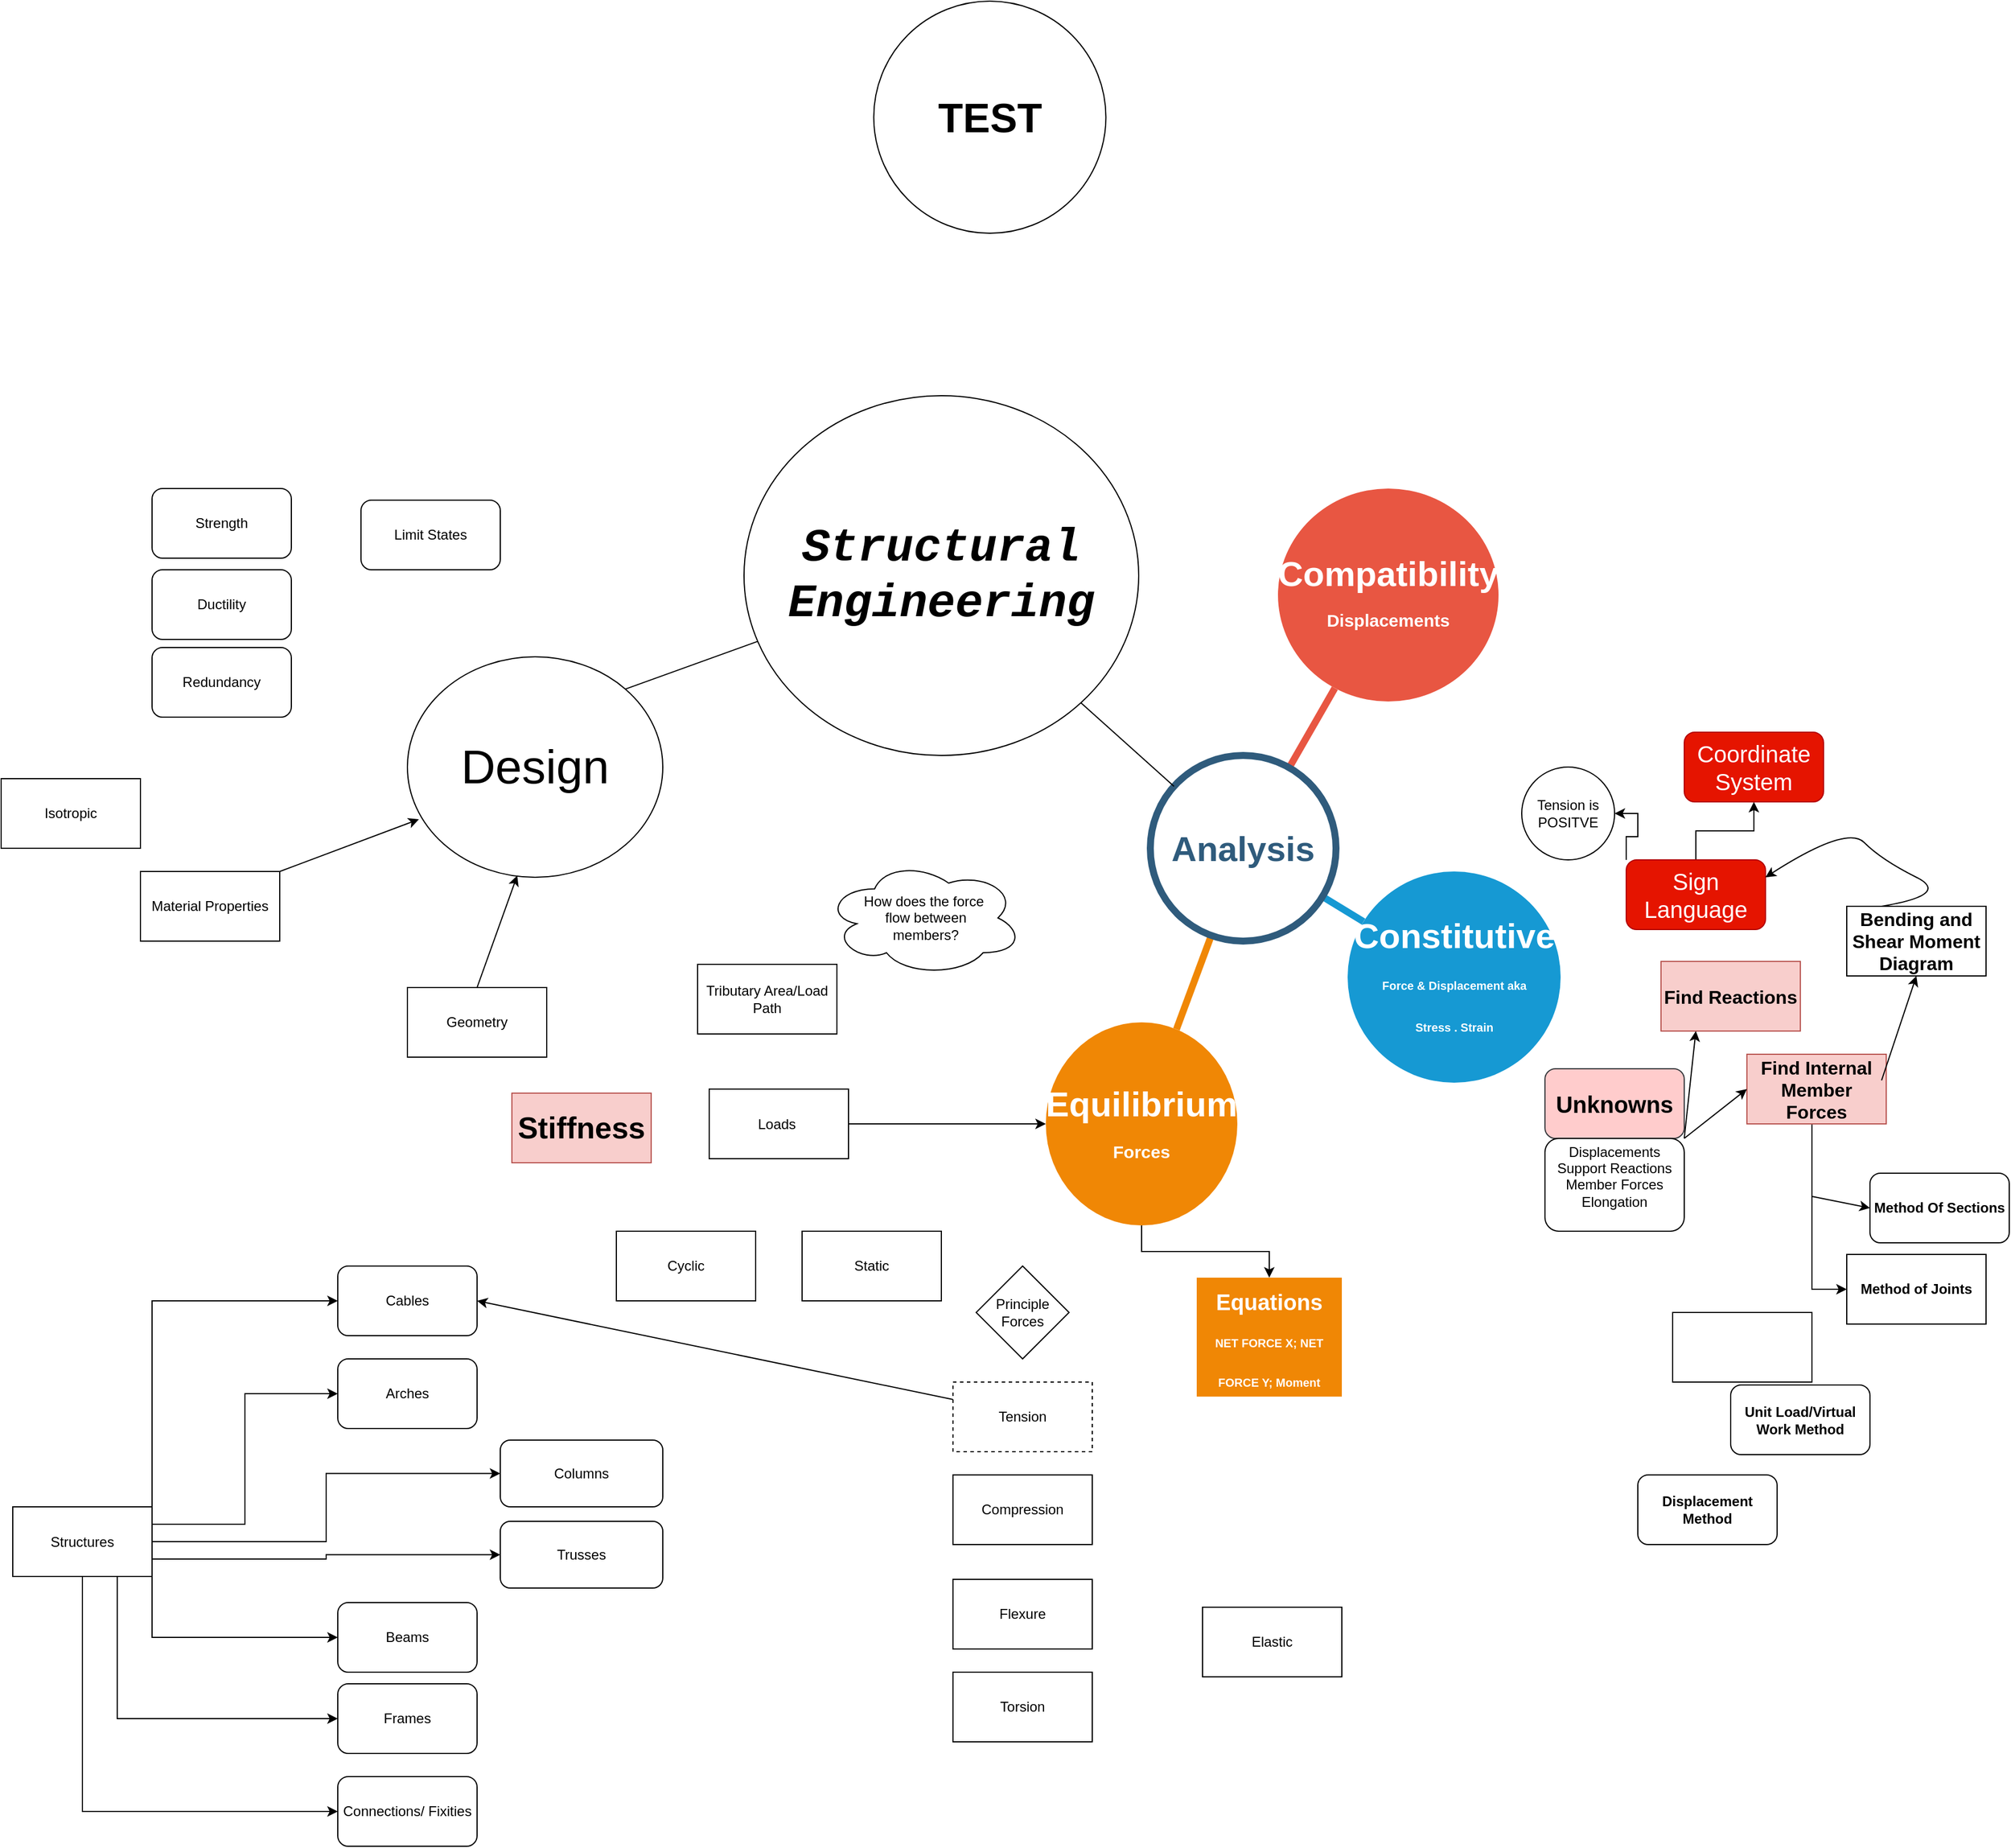 <mxfile version="26.0.11">
  <diagram id="6a731a19-8d31-9384-78a2-239565b7b9f0" name="Page-1">
    <mxGraphModel dx="1434" dy="751" grid="1" gridSize="10" guides="1" tooltips="1" connect="1" arrows="1" fold="1" page="1" pageScale="1" pageWidth="1169" pageHeight="827" background="none" math="0" shadow="0">
      <root>
        <mxCell id="0" />
        <mxCell id="1" parent="0" />
        <mxCell id="1350" value="Constitutive&lt;div&gt;&lt;font size=&quot;1&quot;&gt;Force &amp;amp; Displacement aka&lt;/font&gt;&lt;/div&gt;&lt;div&gt;&lt;font size=&quot;1&quot;&gt;Stress . Strain&lt;/font&gt;&lt;/div&gt;" style="ellipse;whiteSpace=wrap;html=1;shadow=0;fontFamily=Helvetica;fontSize=30;fontColor=#FFFFFF;align=center;strokeWidth=3;fillColor=#1699D3;strokeColor=none;fontStyle=1" parent="1" vertex="1">
          <mxGeometry x="1290" y="1020" width="183.5" height="182" as="geometry" />
        </mxCell>
        <mxCell id="1352" value="Compatibility&lt;div style=&quot;line-height: 110%;&quot;&gt;&lt;font style=&quot;font-size: 15px;&quot;&gt;Displacements&lt;/font&gt;&lt;/div&gt;" style="ellipse;whiteSpace=wrap;html=1;shadow=0;fontFamily=Helvetica;fontSize=30;fontColor=#FFFFFF;align=center;strokeWidth=3;fillColor=#E85642;strokeColor=none;fontStyle=1" parent="1" vertex="1">
          <mxGeometry x="1230" y="690" width="190" height="183.5" as="geometry" />
        </mxCell>
        <mxCell id="tunzIx4tNhsC5PCZ-3-s-1543" value="" style="edgeStyle=orthogonalEdgeStyle;rounded=0;orthogonalLoop=1;jettySize=auto;html=1;" parent="1" source="1355" target="tunzIx4tNhsC5PCZ-3-s-1542" edge="1">
          <mxGeometry relative="1" as="geometry" />
        </mxCell>
        <mxCell id="1355" value="Equilibrium&lt;div&gt;&lt;font style=&quot;font-size: 15px;&quot;&gt;Forces&lt;/font&gt;&lt;/div&gt;" style="ellipse;whiteSpace=wrap;html=1;shadow=0;fontFamily=Helvetica;fontSize=30;fontColor=#FFFFFF;align=center;strokeWidth=3;fillColor=#F08705;strokeColor=none;fontStyle=1" parent="1" vertex="1">
          <mxGeometry x="1030" y="1150" width="165" height="175" as="geometry" />
        </mxCell>
        <mxCell id="1359" style="endArrow=none;strokeWidth=6;strokeColor=#1699D3;html=1;" parent="1" source="1515" target="1350" edge="1">
          <mxGeometry relative="1" as="geometry" />
        </mxCell>
        <mxCell id="1361" style="endArrow=none;strokeWidth=6;strokeColor=#E85642;html=1;" parent="1" source="1515" target="1352" edge="1">
          <mxGeometry relative="1" as="geometry" />
        </mxCell>
        <mxCell id="1365" value="" style="edgeStyle=none;endArrow=none;strokeWidth=6;strokeColor=#F08705;html=1;" parent="1" source="1515" target="1355" edge="1">
          <mxGeometry x="181" y="226.5" width="100" height="100" as="geometry">
            <mxPoint x="181" y="326.5" as="sourcePoint" />
            <mxPoint x="281" y="226.5" as="targetPoint" />
          </mxGeometry>
        </mxCell>
        <mxCell id="1515" value="Analysis" style="ellipse;whiteSpace=wrap;html=1;shadow=0;fontFamily=Helvetica;fontSize=30;fontColor=#2F5B7C;align=center;strokeColor=#2F5B7C;strokeWidth=6;fillColor=#FFFFFF;fontStyle=1;gradientColor=none;" parent="1" vertex="1">
          <mxGeometry x="1120" y="920" width="160" height="160" as="geometry" />
        </mxCell>
        <mxCell id="tunzIx4tNhsC5PCZ-3-s-1542" value="&lt;font style=&quot;font-size: 19px;&quot;&gt;Equations&lt;/font&gt;&lt;div style=&quot;line-height: 90%;&quot;&gt;&lt;font style=&quot;font-size: 10px;&quot;&gt;NET FORCE X; NET FORCE Y; Moment&lt;/font&gt;&lt;/div&gt;" style="whiteSpace=wrap;html=1;fontSize=30;fillColor=#F08705;strokeColor=none;fontColor=#FFFFFF;shadow=0;strokeWidth=3;fontStyle=1;" parent="1" vertex="1">
          <mxGeometry x="1160" y="1370" width="125" height="102.5" as="geometry" />
        </mxCell>
        <mxCell id="tunzIx4tNhsC5PCZ-3-s-1552" value="" style="edgeStyle=orthogonalEdgeStyle;rounded=0;orthogonalLoop=1;jettySize=auto;html=1;" parent="1" source="tunzIx4tNhsC5PCZ-3-s-1549" target="tunzIx4tNhsC5PCZ-3-s-1551" edge="1">
          <mxGeometry relative="1" as="geometry" />
        </mxCell>
        <mxCell id="tunzIx4tNhsC5PCZ-3-s-1553" style="edgeStyle=orthogonalEdgeStyle;rounded=0;orthogonalLoop=1;jettySize=auto;html=1;exitX=0;exitY=0;exitDx=0;exitDy=0;" parent="1" source="tunzIx4tNhsC5PCZ-3-s-1549" target="tunzIx4tNhsC5PCZ-3-s-1554" edge="1">
          <mxGeometry relative="1" as="geometry">
            <mxPoint x="1480" y="970" as="targetPoint" />
          </mxGeometry>
        </mxCell>
        <mxCell id="tunzIx4tNhsC5PCZ-3-s-1549" value="Sign Language" style="rounded=1;whiteSpace=wrap;html=1;fillColor=#e51400;fontColor=#ffffff;strokeColor=#B20000;fontSize=20;" parent="1" vertex="1">
          <mxGeometry x="1530" y="1010" width="120" height="60" as="geometry" />
        </mxCell>
        <mxCell id="tunzIx4tNhsC5PCZ-3-s-1551" value="Coordinate System" style="rounded=1;whiteSpace=wrap;html=1;fillColor=#e51400;fontColor=#ffffff;strokeColor=#B20000;fontSize=20;" parent="1" vertex="1">
          <mxGeometry x="1580" y="900" width="120" height="60" as="geometry" />
        </mxCell>
        <mxCell id="tunzIx4tNhsC5PCZ-3-s-1554" value="Tension is POSITVE" style="ellipse;whiteSpace=wrap;html=1;aspect=fixed;" parent="1" vertex="1">
          <mxGeometry x="1440" y="930" width="80" height="80" as="geometry" />
        </mxCell>
        <mxCell id="tunzIx4tNhsC5PCZ-3-s-1556" value="&lt;font style=&quot;font-size: 20px;&quot;&gt;Unknowns&lt;/font&gt;" style="rounded=1;whiteSpace=wrap;html=1;fontStyle=1;fillColor=#ffcccc;strokeColor=#36393d;" parent="1" vertex="1">
          <mxGeometry x="1460" y="1190" width="120" height="60" as="geometry" />
        </mxCell>
        <mxCell id="tunzIx4tNhsC5PCZ-3-s-1557" value="Displacements&lt;div&gt;Support Reactions&lt;/div&gt;&lt;div&gt;Member Forces&lt;/div&gt;&lt;div&gt;Elongation&lt;/div&gt;&lt;div&gt;&lt;br&gt;&lt;/div&gt;" style="rounded=1;whiteSpace=wrap;html=1;" parent="1" vertex="1">
          <mxGeometry x="1460" y="1250" width="120" height="80" as="geometry" />
        </mxCell>
        <mxCell id="tunzIx4tNhsC5PCZ-3-s-1558" value="Unit Load/Virtual Work Method" style="rounded=1;whiteSpace=wrap;html=1;fontStyle=1" parent="1" vertex="1">
          <mxGeometry x="1620" y="1462.5" width="120" height="60" as="geometry" />
        </mxCell>
        <mxCell id="tunzIx4tNhsC5PCZ-3-s-1559" value="Displacement Method" style="rounded=1;whiteSpace=wrap;html=1;fontStyle=1" parent="1" vertex="1">
          <mxGeometry x="1540" y="1540" width="120" height="60" as="geometry" />
        </mxCell>
        <mxCell id="tunzIx4tNhsC5PCZ-3-s-1560" value="Method Of Sections" style="rounded=1;whiteSpace=wrap;html=1;fontStyle=1" parent="1" vertex="1">
          <mxGeometry x="1740" y="1280" width="120" height="60" as="geometry" />
        </mxCell>
        <mxCell id="tunzIx4tNhsC5PCZ-3-s-1561" value="Method of Joints" style="rounded=0;whiteSpace=wrap;html=1;fontStyle=1" parent="1" vertex="1">
          <mxGeometry x="1720" y="1350" width="120" height="60" as="geometry" />
        </mxCell>
        <mxCell id="tunzIx4tNhsC5PCZ-3-s-1562" value="&lt;font face=&quot;Courier New&quot; style=&quot;font-size: 40px;&quot;&gt;&lt;b style=&quot;&quot;&gt;&lt;i style=&quot;&quot;&gt;Structural Engineering&lt;/i&gt;&lt;/b&gt;&lt;/font&gt;" style="ellipse;whiteSpace=wrap;html=1;" parent="1" vertex="1">
          <mxGeometry x="770" y="610" width="340" height="310" as="geometry" />
        </mxCell>
        <mxCell id="tunzIx4tNhsC5PCZ-3-s-1564" value="" style="endArrow=none;html=1;rounded=0;entryX=1;entryY=1;entryDx=0;entryDy=0;" parent="1" source="1515" target="tunzIx4tNhsC5PCZ-3-s-1562" edge="1">
          <mxGeometry width="50" height="50" relative="1" as="geometry">
            <mxPoint x="860" y="880" as="sourcePoint" />
            <mxPoint x="910" y="830" as="targetPoint" />
          </mxGeometry>
        </mxCell>
        <mxCell id="tunzIx4tNhsC5PCZ-3-s-1565" value="" style="endArrow=none;html=1;rounded=0;exitX=1;exitY=0;exitDx=0;exitDy=0;" parent="1" source="tunzIx4tNhsC5PCZ-3-s-1566" target="tunzIx4tNhsC5PCZ-3-s-1562" edge="1">
          <mxGeometry width="50" height="50" relative="1" as="geometry">
            <mxPoint x="650" y="960" as="sourcePoint" />
            <mxPoint x="1030" y="900" as="targetPoint" />
          </mxGeometry>
        </mxCell>
        <mxCell id="tunzIx4tNhsC5PCZ-3-s-1566" value="&lt;font style=&quot;font-size: 41px;&quot;&gt;Design&lt;/font&gt;" style="ellipse;whiteSpace=wrap;html=1;" parent="1" vertex="1">
          <mxGeometry x="480" y="835" width="220" height="190" as="geometry" />
        </mxCell>
        <mxCell id="tunzIx4tNhsC5PCZ-3-s-1567" value="&lt;b&gt;&lt;font style=&quot;font-size: 35px;&quot;&gt;TEST&lt;/font&gt;&lt;/b&gt;" style="ellipse;whiteSpace=wrap;html=1;" parent="1" vertex="1">
          <mxGeometry x="881.75" y="270" width="200" height="200" as="geometry" />
        </mxCell>
        <mxCell id="tunzIx4tNhsC5PCZ-3-s-1572" value="Find Reactions" style="rounded=0;whiteSpace=wrap;html=1;fillColor=#f8cecc;strokeColor=#b85450;fontStyle=1;fontSize=16;" parent="1" vertex="1">
          <mxGeometry x="1560" y="1097.5" width="120" height="60" as="geometry" />
        </mxCell>
        <mxCell id="tunzIx4tNhsC5PCZ-3-s-1574" value="" style="edgeStyle=orthogonalEdgeStyle;rounded=0;orthogonalLoop=1;jettySize=auto;html=1;" parent="1" source="tunzIx4tNhsC5PCZ-3-s-1573" target="tunzIx4tNhsC5PCZ-3-s-1561" edge="1">
          <mxGeometry relative="1" as="geometry">
            <Array as="points">
              <mxPoint x="1690" y="1380" />
            </Array>
          </mxGeometry>
        </mxCell>
        <mxCell id="tunzIx4tNhsC5PCZ-3-s-1573" value="Find Internal Member Forces" style="rounded=0;whiteSpace=wrap;html=1;fillColor=#f8cecc;strokeColor=#b85450;fontStyle=1;fontSize=16;" parent="1" vertex="1">
          <mxGeometry x="1634" y="1177.5" width="120" height="60" as="geometry" />
        </mxCell>
        <mxCell id="tunzIx4tNhsC5PCZ-3-s-1575" value="" style="endArrow=classic;html=1;rounded=0;entryX=0;entryY=0.5;entryDx=0;entryDy=0;" parent="1" target="tunzIx4tNhsC5PCZ-3-s-1560" edge="1">
          <mxGeometry width="50" height="50" relative="1" as="geometry">
            <mxPoint x="1690" y="1300" as="sourcePoint" />
            <mxPoint x="1730" y="1310" as="targetPoint" />
          </mxGeometry>
        </mxCell>
        <mxCell id="tunzIx4tNhsC5PCZ-3-s-1576" value="" style="endArrow=classic;html=1;rounded=0;exitX=0.5;exitY=1;exitDx=0;exitDy=0;entryX=0.5;entryY=0;entryDx=0;entryDy=0;" parent="1" source="tunzIx4tNhsC5PCZ-3-s-1556" target="tunzIx4tNhsC5PCZ-3-s-1557" edge="1">
          <mxGeometry width="50" height="50" relative="1" as="geometry">
            <mxPoint x="1510" y="1250" as="sourcePoint" />
            <mxPoint x="1560" y="1200" as="targetPoint" />
          </mxGeometry>
        </mxCell>
        <mxCell id="tunzIx4tNhsC5PCZ-3-s-1577" value="" style="endArrow=classic;html=1;rounded=0;entryX=0.25;entryY=1;entryDx=0;entryDy=0;exitX=1;exitY=0;exitDx=0;exitDy=0;" parent="1" source="tunzIx4tNhsC5PCZ-3-s-1557" target="tunzIx4tNhsC5PCZ-3-s-1572" edge="1">
          <mxGeometry width="50" height="50" relative="1" as="geometry">
            <mxPoint x="1570" y="1260" as="sourcePoint" />
            <mxPoint x="1570" y="1250" as="targetPoint" />
          </mxGeometry>
        </mxCell>
        <mxCell id="tunzIx4tNhsC5PCZ-3-s-1578" value="" style="endArrow=classic;html=1;rounded=0;entryX=0;entryY=0.5;entryDx=0;entryDy=0;exitX=1;exitY=0;exitDx=0;exitDy=0;" parent="1" source="tunzIx4tNhsC5PCZ-3-s-1557" target="tunzIx4tNhsC5PCZ-3-s-1573" edge="1">
          <mxGeometry width="50" height="50" relative="1" as="geometry">
            <mxPoint x="1590" y="1260" as="sourcePoint" />
            <mxPoint x="1570" y="1250" as="targetPoint" />
          </mxGeometry>
        </mxCell>
        <mxCell id="tunzIx4tNhsC5PCZ-3-s-1579" value="" style="endArrow=classic;html=1;rounded=0;" parent="1" edge="1">
          <mxGeometry width="50" height="50" relative="1" as="geometry">
            <mxPoint x="1750" y="1200" as="sourcePoint" />
            <mxPoint x="1780" y="1110" as="targetPoint" />
          </mxGeometry>
        </mxCell>
        <mxCell id="tunzIx4tNhsC5PCZ-3-s-1580" value="&lt;b&gt;&lt;font style=&quot;font-size: 16px;&quot;&gt;Bending and Shear Moment Diagram&lt;/font&gt;&lt;/b&gt;" style="rounded=0;whiteSpace=wrap;html=1;" parent="1" vertex="1">
          <mxGeometry x="1720" y="1050" width="120" height="60" as="geometry" />
        </mxCell>
        <mxCell id="tunzIx4tNhsC5PCZ-3-s-1582" value="" style="curved=1;endArrow=classic;html=1;rounded=0;entryX=1;entryY=0.25;entryDx=0;entryDy=0;exitX=0.25;exitY=0;exitDx=0;exitDy=0;" parent="1" source="tunzIx4tNhsC5PCZ-3-s-1580" target="tunzIx4tNhsC5PCZ-3-s-1549" edge="1">
          <mxGeometry width="50" height="50" relative="1" as="geometry">
            <mxPoint x="1760" y="1040" as="sourcePoint" />
            <mxPoint x="1810" y="990" as="targetPoint" />
            <Array as="points">
              <mxPoint x="1810" y="1040" />
              <mxPoint x="1750" y="1010" />
              <mxPoint x="1720" y="980" />
            </Array>
          </mxGeometry>
        </mxCell>
        <mxCell id="tunzIx4tNhsC5PCZ-3-s-1583" value="" style="rounded=0;whiteSpace=wrap;html=1;" parent="1" vertex="1">
          <mxGeometry x="1570" y="1400" width="120" height="60" as="geometry" />
        </mxCell>
        <mxCell id="hRcAGuIF9GtKOeHrfG8j-1520" style="rounded=0;orthogonalLoop=1;jettySize=auto;html=1;exitX=0.5;exitY=0;exitDx=0;exitDy=0;entryX=0.43;entryY=0.992;entryDx=0;entryDy=0;elbow=vertical;entryPerimeter=0;" parent="1" source="hRcAGuIF9GtKOeHrfG8j-1515" target="tunzIx4tNhsC5PCZ-3-s-1566" edge="1">
          <mxGeometry relative="1" as="geometry" />
        </mxCell>
        <mxCell id="hRcAGuIF9GtKOeHrfG8j-1515" value="Geometry" style="whiteSpace=wrap;html=1;" parent="1" vertex="1">
          <mxGeometry x="480" y="1120" width="120" height="60" as="geometry" />
        </mxCell>
        <mxCell id="hRcAGuIF9GtKOeHrfG8j-1516" value="Material Properties" style="whiteSpace=wrap;html=1;" parent="1" vertex="1">
          <mxGeometry x="250" y="1020" width="120" height="60" as="geometry" />
        </mxCell>
        <mxCell id="hRcAGuIF9GtKOeHrfG8j-1522" style="edgeStyle=orthogonalEdgeStyle;rounded=0;orthogonalLoop=1;jettySize=auto;html=1;exitX=1;exitY=0.5;exitDx=0;exitDy=0;" parent="1" source="hRcAGuIF9GtKOeHrfG8j-1517" target="1355" edge="1">
          <mxGeometry relative="1" as="geometry" />
        </mxCell>
        <mxCell id="hRcAGuIF9GtKOeHrfG8j-1517" value="Loads&amp;nbsp;" style="whiteSpace=wrap;html=1;" parent="1" vertex="1">
          <mxGeometry x="740" y="1207.5" width="120" height="60" as="geometry" />
        </mxCell>
        <mxCell id="hRcAGuIF9GtKOeHrfG8j-1518" value="Cyclic" style="whiteSpace=wrap;html=1;" parent="1" vertex="1">
          <mxGeometry x="660" y="1330" width="120" height="60" as="geometry" />
        </mxCell>
        <mxCell id="hRcAGuIF9GtKOeHrfG8j-1519" value="Static" style="whiteSpace=wrap;html=1;" parent="1" vertex="1">
          <mxGeometry x="820" y="1330" width="120" height="60" as="geometry" />
        </mxCell>
        <mxCell id="hRcAGuIF9GtKOeHrfG8j-1521" style="rounded=0;orthogonalLoop=1;jettySize=auto;html=1;exitX=1;exitY=0;exitDx=0;exitDy=0;entryX=0.045;entryY=0.737;entryDx=0;entryDy=0;entryPerimeter=0;" parent="1" source="hRcAGuIF9GtKOeHrfG8j-1516" target="tunzIx4tNhsC5PCZ-3-s-1566" edge="1">
          <mxGeometry relative="1" as="geometry" />
        </mxCell>
        <mxCell id="hRcAGuIF9GtKOeHrfG8j-1554" style="rounded=0;orthogonalLoop=1;jettySize=auto;html=1;exitX=0;exitY=0.25;exitDx=0;exitDy=0;entryX=1;entryY=0.5;entryDx=0;entryDy=0;" parent="1" source="hRcAGuIF9GtKOeHrfG8j-1524" target="hRcAGuIF9GtKOeHrfG8j-1529" edge="1">
          <mxGeometry relative="1" as="geometry" />
        </mxCell>
        <mxCell id="hRcAGuIF9GtKOeHrfG8j-1524" value="Tension" style="whiteSpace=wrap;html=1;dashed=1;" parent="1" vertex="1">
          <mxGeometry x="950" y="1460" width="120" height="60" as="geometry" />
        </mxCell>
        <mxCell id="hRcAGuIF9GtKOeHrfG8j-1525" value="Compression" style="whiteSpace=wrap;html=1;" parent="1" vertex="1">
          <mxGeometry x="950" y="1540" width="120" height="60" as="geometry" />
        </mxCell>
        <mxCell id="hRcAGuIF9GtKOeHrfG8j-1526" value="Flexure" style="whiteSpace=wrap;html=1;" parent="1" vertex="1">
          <mxGeometry x="950" y="1630" width="120" height="60" as="geometry" />
        </mxCell>
        <mxCell id="hRcAGuIF9GtKOeHrfG8j-1527" value="Torsion" style="whiteSpace=wrap;html=1;" parent="1" vertex="1">
          <mxGeometry x="950" y="1710" width="120" height="60" as="geometry" />
        </mxCell>
        <mxCell id="hRcAGuIF9GtKOeHrfG8j-1539" style="edgeStyle=orthogonalEdgeStyle;rounded=0;orthogonalLoop=1;jettySize=auto;html=1;exitX=1;exitY=0;exitDx=0;exitDy=0;entryX=0;entryY=0.5;entryDx=0;entryDy=0;" parent="1" source="hRcAGuIF9GtKOeHrfG8j-1528" target="hRcAGuIF9GtKOeHrfG8j-1529" edge="1">
          <mxGeometry relative="1" as="geometry" />
        </mxCell>
        <mxCell id="hRcAGuIF9GtKOeHrfG8j-1540" style="edgeStyle=orthogonalEdgeStyle;rounded=0;orthogonalLoop=1;jettySize=auto;html=1;exitX=1;exitY=0.25;exitDx=0;exitDy=0;entryX=0;entryY=0.5;entryDx=0;entryDy=0;" parent="1" source="hRcAGuIF9GtKOeHrfG8j-1528" target="hRcAGuIF9GtKOeHrfG8j-1530" edge="1">
          <mxGeometry relative="1" as="geometry" />
        </mxCell>
        <mxCell id="hRcAGuIF9GtKOeHrfG8j-1541" style="edgeStyle=orthogonalEdgeStyle;rounded=0;orthogonalLoop=1;jettySize=auto;html=1;exitX=1;exitY=0.5;exitDx=0;exitDy=0;entryX=0;entryY=0.5;entryDx=0;entryDy=0;" parent="1" source="hRcAGuIF9GtKOeHrfG8j-1528" target="hRcAGuIF9GtKOeHrfG8j-1534" edge="1">
          <mxGeometry relative="1" as="geometry" />
        </mxCell>
        <mxCell id="hRcAGuIF9GtKOeHrfG8j-1542" style="edgeStyle=orthogonalEdgeStyle;rounded=0;orthogonalLoop=1;jettySize=auto;html=1;exitX=1;exitY=0.75;exitDx=0;exitDy=0;entryX=0;entryY=0.5;entryDx=0;entryDy=0;" parent="1" source="hRcAGuIF9GtKOeHrfG8j-1528" target="hRcAGuIF9GtKOeHrfG8j-1533" edge="1">
          <mxGeometry relative="1" as="geometry" />
        </mxCell>
        <mxCell id="hRcAGuIF9GtKOeHrfG8j-1543" style="edgeStyle=orthogonalEdgeStyle;rounded=0;orthogonalLoop=1;jettySize=auto;html=1;exitX=1;exitY=1;exitDx=0;exitDy=0;entryX=0;entryY=0.5;entryDx=0;entryDy=0;" parent="1" source="hRcAGuIF9GtKOeHrfG8j-1528" target="hRcAGuIF9GtKOeHrfG8j-1531" edge="1">
          <mxGeometry relative="1" as="geometry" />
        </mxCell>
        <mxCell id="hRcAGuIF9GtKOeHrfG8j-1544" style="edgeStyle=orthogonalEdgeStyle;rounded=0;orthogonalLoop=1;jettySize=auto;html=1;exitX=0.75;exitY=1;exitDx=0;exitDy=0;entryX=0;entryY=0.5;entryDx=0;entryDy=0;" parent="1" source="hRcAGuIF9GtKOeHrfG8j-1528" target="hRcAGuIF9GtKOeHrfG8j-1532" edge="1">
          <mxGeometry relative="1" as="geometry" />
        </mxCell>
        <mxCell id="hRcAGuIF9GtKOeHrfG8j-1545" style="edgeStyle=orthogonalEdgeStyle;rounded=0;orthogonalLoop=1;jettySize=auto;html=1;exitX=0.5;exitY=1;exitDx=0;exitDy=0;entryX=0;entryY=0.5;entryDx=0;entryDy=0;" parent="1" source="hRcAGuIF9GtKOeHrfG8j-1528" target="hRcAGuIF9GtKOeHrfG8j-1535" edge="1">
          <mxGeometry relative="1" as="geometry" />
        </mxCell>
        <mxCell id="hRcAGuIF9GtKOeHrfG8j-1528" value="Structures" style="whiteSpace=wrap;html=1;" parent="1" vertex="1">
          <mxGeometry x="140" y="1567.5" width="120" height="60" as="geometry" />
        </mxCell>
        <mxCell id="hRcAGuIF9GtKOeHrfG8j-1529" value="Cables" style="rounded=1;whiteSpace=wrap;html=1;" parent="1" vertex="1">
          <mxGeometry x="420" y="1360" width="120" height="60" as="geometry" />
        </mxCell>
        <mxCell id="hRcAGuIF9GtKOeHrfG8j-1530" value="Arches" style="rounded=1;whiteSpace=wrap;html=1;" parent="1" vertex="1">
          <mxGeometry x="420" y="1440" width="120" height="60" as="geometry" />
        </mxCell>
        <mxCell id="hRcAGuIF9GtKOeHrfG8j-1531" value="Beams" style="rounded=1;whiteSpace=wrap;html=1;" parent="1" vertex="1">
          <mxGeometry x="420" y="1650" width="120" height="60" as="geometry" />
        </mxCell>
        <mxCell id="hRcAGuIF9GtKOeHrfG8j-1532" value="Frames" style="rounded=1;whiteSpace=wrap;html=1;" parent="1" vertex="1">
          <mxGeometry x="420" y="1720" width="120" height="60" as="geometry" />
        </mxCell>
        <mxCell id="hRcAGuIF9GtKOeHrfG8j-1533" value="Trusses" style="rounded=1;whiteSpace=wrap;html=1;" parent="1" vertex="1">
          <mxGeometry x="560" y="1580" width="140" height="57.5" as="geometry" />
        </mxCell>
        <mxCell id="hRcAGuIF9GtKOeHrfG8j-1534" value="Columns" style="rounded=1;whiteSpace=wrap;html=1;" parent="1" vertex="1">
          <mxGeometry x="560" y="1510" width="140" height="57.5" as="geometry" />
        </mxCell>
        <mxCell id="hRcAGuIF9GtKOeHrfG8j-1535" value="Connections/ Fixities" style="rounded=1;whiteSpace=wrap;html=1;" parent="1" vertex="1">
          <mxGeometry x="420" y="1800" width="120" height="60" as="geometry" />
        </mxCell>
        <mxCell id="hRcAGuIF9GtKOeHrfG8j-1536" value="Principle Forces" style="rhombus;whiteSpace=wrap;html=1;" parent="1" vertex="1">
          <mxGeometry x="970" y="1360" width="80" height="80" as="geometry" />
        </mxCell>
        <mxCell id="hRcAGuIF9GtKOeHrfG8j-1538" value="How does the force&lt;div&gt;&amp;nbsp;flow between&lt;/div&gt;&lt;div&gt;&amp;nbsp;members?&lt;/div&gt;" style="ellipse;shape=cloud;whiteSpace=wrap;html=1;" parent="1" vertex="1">
          <mxGeometry x="840" y="1010" width="170" height="100" as="geometry" />
        </mxCell>
        <mxCell id="hRcAGuIF9GtKOeHrfG8j-1546" value="Stiffness" style="rounded=0;whiteSpace=wrap;html=1;fillColor=#f8cecc;strokeColor=#b85450;fontSize=26;fontStyle=1" parent="1" vertex="1">
          <mxGeometry x="570" y="1211" width="120" height="60" as="geometry" />
        </mxCell>
        <mxCell id="hRcAGuIF9GtKOeHrfG8j-1547" value="Strength" style="rounded=1;whiteSpace=wrap;html=1;" parent="1" vertex="1">
          <mxGeometry x="260" y="690" width="120" height="60" as="geometry" />
        </mxCell>
        <mxCell id="hRcAGuIF9GtKOeHrfG8j-1548" value="Ductility" style="rounded=1;whiteSpace=wrap;html=1;" parent="1" vertex="1">
          <mxGeometry x="260" y="760" width="120" height="60" as="geometry" />
        </mxCell>
        <mxCell id="hRcAGuIF9GtKOeHrfG8j-1549" value="Redundancy" style="rounded=1;whiteSpace=wrap;html=1;" parent="1" vertex="1">
          <mxGeometry x="260" y="827" width="120" height="60" as="geometry" />
        </mxCell>
        <mxCell id="hRcAGuIF9GtKOeHrfG8j-1550" value="Limit States" style="rounded=1;whiteSpace=wrap;html=1;" parent="1" vertex="1">
          <mxGeometry x="440" y="700" width="120" height="60" as="geometry" />
        </mxCell>
        <mxCell id="hRcAGuIF9GtKOeHrfG8j-1551" value="Tributary Area/Load Path" style="rounded=0;whiteSpace=wrap;html=1;" parent="1" vertex="1">
          <mxGeometry x="730" y="1100" width="120" height="60" as="geometry" />
        </mxCell>
        <mxCell id="hRcAGuIF9GtKOeHrfG8j-1552" value="Elastic" style="rounded=0;whiteSpace=wrap;html=1;" parent="1" vertex="1">
          <mxGeometry x="1165" y="1654" width="120" height="60" as="geometry" />
        </mxCell>
        <mxCell id="hRcAGuIF9GtKOeHrfG8j-1561" value="Isotropic" style="rounded=0;whiteSpace=wrap;html=1;" parent="1" vertex="1">
          <mxGeometry x="130" y="940" width="120" height="60" as="geometry" />
        </mxCell>
      </root>
    </mxGraphModel>
  </diagram>
</mxfile>
